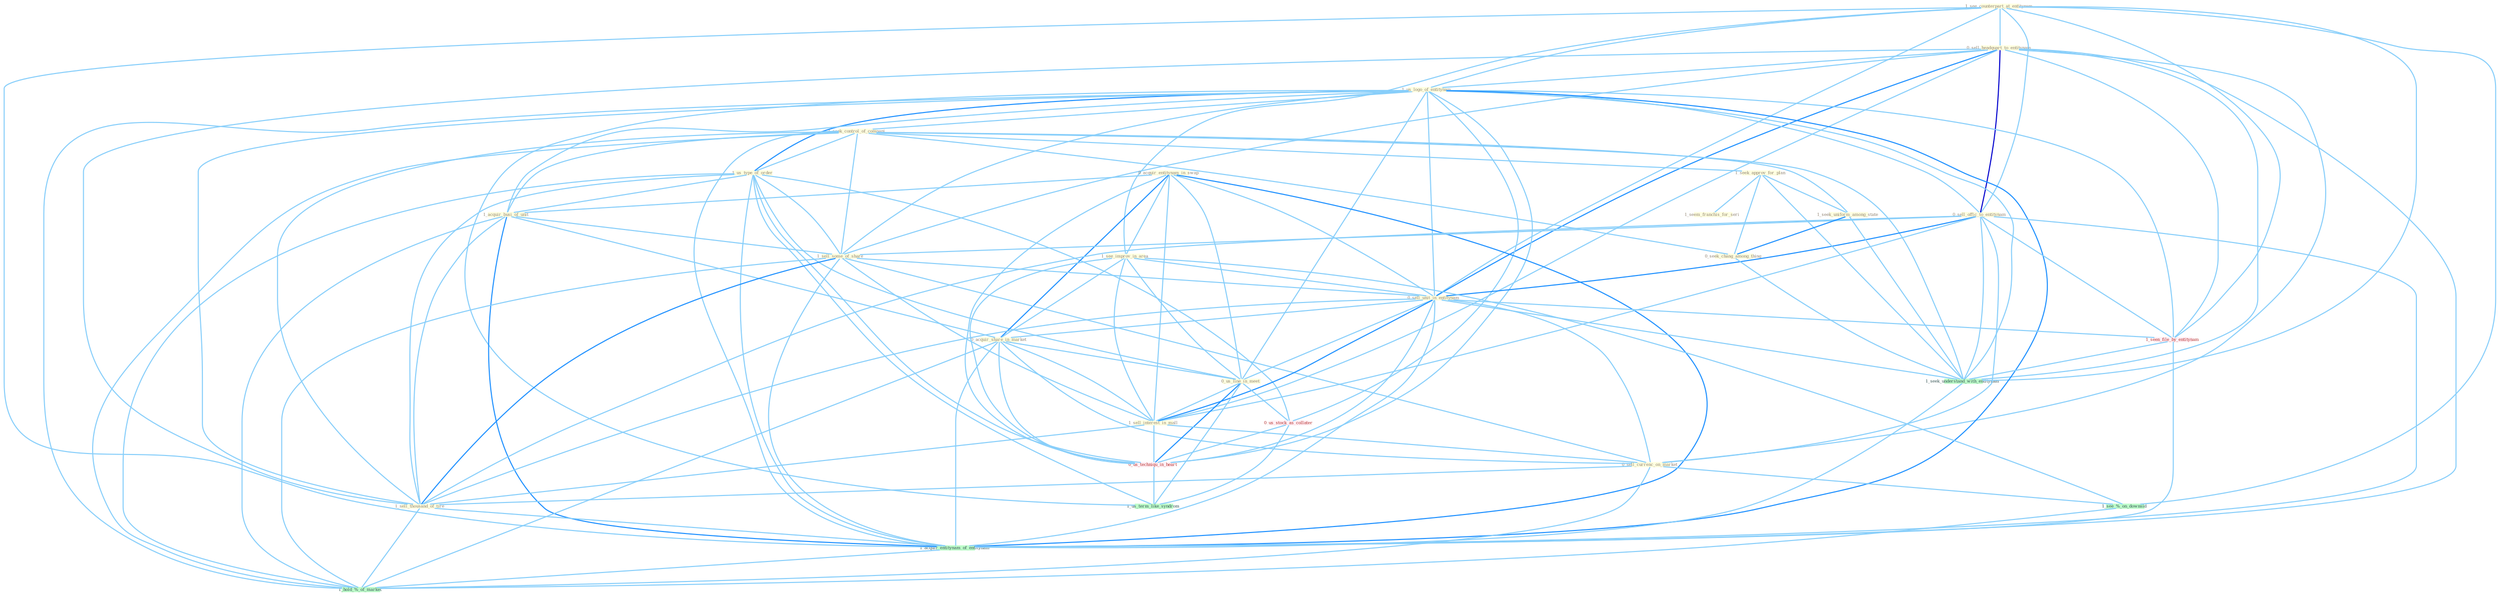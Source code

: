 Graph G{ 
    node
    [shape=polygon,style=filled,width=.5,height=.06,color="#BDFCC9",fixedsize=true,fontsize=4,
    fontcolor="#2f4f4f"];
    {node
    [color="#ffffe0", fontcolor="#8b7d6b"] "1_see_counterpart_at_entitynam " "0_sell_headquart_to_entitynam " "1_us_logo_of_entitynam " "1_seek_control_of_compani " "1_us_type_of_order " "0_acquir_entitynam_in_swap " "1_acquir_busi_of_unit " "0_sell_offic_to_entitynam " "1_seek_approv_for_plan " "1_seek_uniform_among_state " "1_sell_some_of_share " "1_see_improv_in_area " "1_seem_franchis_for_seri " "0_sell_unit_in_entitynam " "0_acquir_share_in_market " "0_us_line_in_meet " "1_sell_interest_in_mall " "0_sell_currenc_on_market " "0_seek_chang_among_thing " "1_sell_thousand_of_tire "}
{node [color="#fff0f5", fontcolor="#b22222"] "1_seen_file_by_entitynam " "0_us_stock_as_collater " "0_us_techniqu_in_heart "}
edge [color="#B0E2FF"];

	"1_see_counterpart_at_entitynam " -- "0_sell_headquart_to_entitynam " [w="1", color="#87cefa" ];
	"1_see_counterpart_at_entitynam " -- "1_us_logo_of_entitynam " [w="1", color="#87cefa" ];
	"1_see_counterpart_at_entitynam " -- "0_sell_offic_to_entitynam " [w="1", color="#87cefa" ];
	"1_see_counterpart_at_entitynam " -- "1_see_improv_in_area " [w="1", color="#87cefa" ];
	"1_see_counterpart_at_entitynam " -- "0_sell_unit_in_entitynam " [w="1", color="#87cefa" ];
	"1_see_counterpart_at_entitynam " -- "1_seen_file_by_entitynam " [w="1", color="#87cefa" ];
	"1_see_counterpart_at_entitynam " -- "1_seek_understand_with_entitynam " [w="1", color="#87cefa" ];
	"1_see_counterpart_at_entitynam " -- "1_acquir_entitynam_of_entitynam " [w="1", color="#87cefa" ];
	"1_see_counterpart_at_entitynam " -- "1_see_%_on_downsid " [w="1", color="#87cefa" ];
	"0_sell_headquart_to_entitynam " -- "1_us_logo_of_entitynam " [w="1", color="#87cefa" ];
	"0_sell_headquart_to_entitynam " -- "0_sell_offic_to_entitynam " [w="3", color="#0000cd" , len=0.6];
	"0_sell_headquart_to_entitynam " -- "1_sell_some_of_share " [w="1", color="#87cefa" ];
	"0_sell_headquart_to_entitynam " -- "0_sell_unit_in_entitynam " [w="2", color="#1e90ff" , len=0.8];
	"0_sell_headquart_to_entitynam " -- "1_sell_interest_in_mall " [w="1", color="#87cefa" ];
	"0_sell_headquart_to_entitynam " -- "0_sell_currenc_on_market " [w="1", color="#87cefa" ];
	"0_sell_headquart_to_entitynam " -- "1_sell_thousand_of_tire " [w="1", color="#87cefa" ];
	"0_sell_headquart_to_entitynam " -- "1_seen_file_by_entitynam " [w="1", color="#87cefa" ];
	"0_sell_headquart_to_entitynam " -- "1_seek_understand_with_entitynam " [w="1", color="#87cefa" ];
	"0_sell_headquart_to_entitynam " -- "1_acquir_entitynam_of_entitynam " [w="1", color="#87cefa" ];
	"1_us_logo_of_entitynam " -- "1_seek_control_of_compani " [w="1", color="#87cefa" ];
	"1_us_logo_of_entitynam " -- "1_us_type_of_order " [w="2", color="#1e90ff" , len=0.8];
	"1_us_logo_of_entitynam " -- "1_acquir_busi_of_unit " [w="1", color="#87cefa" ];
	"1_us_logo_of_entitynam " -- "0_sell_offic_to_entitynam " [w="1", color="#87cefa" ];
	"1_us_logo_of_entitynam " -- "1_sell_some_of_share " [w="1", color="#87cefa" ];
	"1_us_logo_of_entitynam " -- "0_sell_unit_in_entitynam " [w="1", color="#87cefa" ];
	"1_us_logo_of_entitynam " -- "0_us_line_in_meet " [w="1", color="#87cefa" ];
	"1_us_logo_of_entitynam " -- "1_sell_thousand_of_tire " [w="1", color="#87cefa" ];
	"1_us_logo_of_entitynam " -- "1_seen_file_by_entitynam " [w="1", color="#87cefa" ];
	"1_us_logo_of_entitynam " -- "0_us_stock_as_collater " [w="1", color="#87cefa" ];
	"1_us_logo_of_entitynam " -- "1_seek_understand_with_entitynam " [w="1", color="#87cefa" ];
	"1_us_logo_of_entitynam " -- "1_acquir_entitynam_of_entitynam " [w="2", color="#1e90ff" , len=0.8];
	"1_us_logo_of_entitynam " -- "0_us_techniqu_in_heart " [w="1", color="#87cefa" ];
	"1_us_logo_of_entitynam " -- "1_us_term_like_syndrom " [w="1", color="#87cefa" ];
	"1_us_logo_of_entitynam " -- "1_hold_%_of_market " [w="1", color="#87cefa" ];
	"1_seek_control_of_compani " -- "1_us_type_of_order " [w="1", color="#87cefa" ];
	"1_seek_control_of_compani " -- "1_acquir_busi_of_unit " [w="1", color="#87cefa" ];
	"1_seek_control_of_compani " -- "1_seek_approv_for_plan " [w="1", color="#87cefa" ];
	"1_seek_control_of_compani " -- "1_seek_uniform_among_state " [w="1", color="#87cefa" ];
	"1_seek_control_of_compani " -- "1_sell_some_of_share " [w="1", color="#87cefa" ];
	"1_seek_control_of_compani " -- "0_seek_chang_among_thing " [w="1", color="#87cefa" ];
	"1_seek_control_of_compani " -- "1_sell_thousand_of_tire " [w="1", color="#87cefa" ];
	"1_seek_control_of_compani " -- "1_seek_understand_with_entitynam " [w="1", color="#87cefa" ];
	"1_seek_control_of_compani " -- "1_acquir_entitynam_of_entitynam " [w="1", color="#87cefa" ];
	"1_seek_control_of_compani " -- "1_hold_%_of_market " [w="1", color="#87cefa" ];
	"1_us_type_of_order " -- "1_acquir_busi_of_unit " [w="1", color="#87cefa" ];
	"1_us_type_of_order " -- "1_sell_some_of_share " [w="1", color="#87cefa" ];
	"1_us_type_of_order " -- "0_us_line_in_meet " [w="1", color="#87cefa" ];
	"1_us_type_of_order " -- "1_sell_thousand_of_tire " [w="1", color="#87cefa" ];
	"1_us_type_of_order " -- "0_us_stock_as_collater " [w="1", color="#87cefa" ];
	"1_us_type_of_order " -- "1_acquir_entitynam_of_entitynam " [w="1", color="#87cefa" ];
	"1_us_type_of_order " -- "0_us_techniqu_in_heart " [w="1", color="#87cefa" ];
	"1_us_type_of_order " -- "1_us_term_like_syndrom " [w="1", color="#87cefa" ];
	"1_us_type_of_order " -- "1_hold_%_of_market " [w="1", color="#87cefa" ];
	"0_acquir_entitynam_in_swap " -- "1_acquir_busi_of_unit " [w="1", color="#87cefa" ];
	"0_acquir_entitynam_in_swap " -- "1_see_improv_in_area " [w="1", color="#87cefa" ];
	"0_acquir_entitynam_in_swap " -- "0_sell_unit_in_entitynam " [w="1", color="#87cefa" ];
	"0_acquir_entitynam_in_swap " -- "0_acquir_share_in_market " [w="2", color="#1e90ff" , len=0.8];
	"0_acquir_entitynam_in_swap " -- "0_us_line_in_meet " [w="1", color="#87cefa" ];
	"0_acquir_entitynam_in_swap " -- "1_sell_interest_in_mall " [w="1", color="#87cefa" ];
	"0_acquir_entitynam_in_swap " -- "1_acquir_entitynam_of_entitynam " [w="2", color="#1e90ff" , len=0.8];
	"0_acquir_entitynam_in_swap " -- "0_us_techniqu_in_heart " [w="1", color="#87cefa" ];
	"1_acquir_busi_of_unit " -- "1_sell_some_of_share " [w="1", color="#87cefa" ];
	"1_acquir_busi_of_unit " -- "0_acquir_share_in_market " [w="1", color="#87cefa" ];
	"1_acquir_busi_of_unit " -- "1_sell_thousand_of_tire " [w="1", color="#87cefa" ];
	"1_acquir_busi_of_unit " -- "1_acquir_entitynam_of_entitynam " [w="2", color="#1e90ff" , len=0.8];
	"1_acquir_busi_of_unit " -- "1_hold_%_of_market " [w="1", color="#87cefa" ];
	"0_sell_offic_to_entitynam " -- "1_sell_some_of_share " [w="1", color="#87cefa" ];
	"0_sell_offic_to_entitynam " -- "0_sell_unit_in_entitynam " [w="2", color="#1e90ff" , len=0.8];
	"0_sell_offic_to_entitynam " -- "1_sell_interest_in_mall " [w="1", color="#87cefa" ];
	"0_sell_offic_to_entitynam " -- "0_sell_currenc_on_market " [w="1", color="#87cefa" ];
	"0_sell_offic_to_entitynam " -- "1_sell_thousand_of_tire " [w="1", color="#87cefa" ];
	"0_sell_offic_to_entitynam " -- "1_seen_file_by_entitynam " [w="1", color="#87cefa" ];
	"0_sell_offic_to_entitynam " -- "1_seek_understand_with_entitynam " [w="1", color="#87cefa" ];
	"0_sell_offic_to_entitynam " -- "1_acquir_entitynam_of_entitynam " [w="1", color="#87cefa" ];
	"1_seek_approv_for_plan " -- "1_seek_uniform_among_state " [w="1", color="#87cefa" ];
	"1_seek_approv_for_plan " -- "1_seem_franchis_for_seri " [w="1", color="#87cefa" ];
	"1_seek_approv_for_plan " -- "0_seek_chang_among_thing " [w="1", color="#87cefa" ];
	"1_seek_approv_for_plan " -- "1_seek_understand_with_entitynam " [w="1", color="#87cefa" ];
	"1_seek_uniform_among_state " -- "0_seek_chang_among_thing " [w="2", color="#1e90ff" , len=0.8];
	"1_seek_uniform_among_state " -- "1_seek_understand_with_entitynam " [w="1", color="#87cefa" ];
	"1_sell_some_of_share " -- "0_sell_unit_in_entitynam " [w="1", color="#87cefa" ];
	"1_sell_some_of_share " -- "1_sell_interest_in_mall " [w="1", color="#87cefa" ];
	"1_sell_some_of_share " -- "0_sell_currenc_on_market " [w="1", color="#87cefa" ];
	"1_sell_some_of_share " -- "1_sell_thousand_of_tire " [w="2", color="#1e90ff" , len=0.8];
	"1_sell_some_of_share " -- "1_acquir_entitynam_of_entitynam " [w="1", color="#87cefa" ];
	"1_sell_some_of_share " -- "1_hold_%_of_market " [w="1", color="#87cefa" ];
	"1_see_improv_in_area " -- "0_sell_unit_in_entitynam " [w="1", color="#87cefa" ];
	"1_see_improv_in_area " -- "0_acquir_share_in_market " [w="1", color="#87cefa" ];
	"1_see_improv_in_area " -- "0_us_line_in_meet " [w="1", color="#87cefa" ];
	"1_see_improv_in_area " -- "1_sell_interest_in_mall " [w="1", color="#87cefa" ];
	"1_see_improv_in_area " -- "0_us_techniqu_in_heart " [w="1", color="#87cefa" ];
	"1_see_improv_in_area " -- "1_see_%_on_downsid " [w="1", color="#87cefa" ];
	"0_sell_unit_in_entitynam " -- "0_acquir_share_in_market " [w="1", color="#87cefa" ];
	"0_sell_unit_in_entitynam " -- "0_us_line_in_meet " [w="1", color="#87cefa" ];
	"0_sell_unit_in_entitynam " -- "1_sell_interest_in_mall " [w="2", color="#1e90ff" , len=0.8];
	"0_sell_unit_in_entitynam " -- "0_sell_currenc_on_market " [w="1", color="#87cefa" ];
	"0_sell_unit_in_entitynam " -- "1_sell_thousand_of_tire " [w="1", color="#87cefa" ];
	"0_sell_unit_in_entitynam " -- "1_seen_file_by_entitynam " [w="1", color="#87cefa" ];
	"0_sell_unit_in_entitynam " -- "1_seek_understand_with_entitynam " [w="1", color="#87cefa" ];
	"0_sell_unit_in_entitynam " -- "1_acquir_entitynam_of_entitynam " [w="1", color="#87cefa" ];
	"0_sell_unit_in_entitynam " -- "0_us_techniqu_in_heart " [w="1", color="#87cefa" ];
	"0_acquir_share_in_market " -- "0_us_line_in_meet " [w="1", color="#87cefa" ];
	"0_acquir_share_in_market " -- "1_sell_interest_in_mall " [w="1", color="#87cefa" ];
	"0_acquir_share_in_market " -- "0_sell_currenc_on_market " [w="1", color="#87cefa" ];
	"0_acquir_share_in_market " -- "1_acquir_entitynam_of_entitynam " [w="1", color="#87cefa" ];
	"0_acquir_share_in_market " -- "0_us_techniqu_in_heart " [w="1", color="#87cefa" ];
	"0_acquir_share_in_market " -- "1_hold_%_of_market " [w="1", color="#87cefa" ];
	"0_us_line_in_meet " -- "1_sell_interest_in_mall " [w="1", color="#87cefa" ];
	"0_us_line_in_meet " -- "0_us_stock_as_collater " [w="1", color="#87cefa" ];
	"0_us_line_in_meet " -- "0_us_techniqu_in_heart " [w="2", color="#1e90ff" , len=0.8];
	"0_us_line_in_meet " -- "1_us_term_like_syndrom " [w="1", color="#87cefa" ];
	"1_sell_interest_in_mall " -- "0_sell_currenc_on_market " [w="1", color="#87cefa" ];
	"1_sell_interest_in_mall " -- "1_sell_thousand_of_tire " [w="1", color="#87cefa" ];
	"1_sell_interest_in_mall " -- "0_us_techniqu_in_heart " [w="1", color="#87cefa" ];
	"0_sell_currenc_on_market " -- "1_sell_thousand_of_tire " [w="1", color="#87cefa" ];
	"0_sell_currenc_on_market " -- "1_see_%_on_downsid " [w="1", color="#87cefa" ];
	"0_sell_currenc_on_market " -- "1_hold_%_of_market " [w="1", color="#87cefa" ];
	"0_seek_chang_among_thing " -- "1_seek_understand_with_entitynam " [w="1", color="#87cefa" ];
	"1_sell_thousand_of_tire " -- "1_acquir_entitynam_of_entitynam " [w="1", color="#87cefa" ];
	"1_sell_thousand_of_tire " -- "1_hold_%_of_market " [w="1", color="#87cefa" ];
	"1_seen_file_by_entitynam " -- "1_seek_understand_with_entitynam " [w="1", color="#87cefa" ];
	"1_seen_file_by_entitynam " -- "1_acquir_entitynam_of_entitynam " [w="1", color="#87cefa" ];
	"0_us_stock_as_collater " -- "0_us_techniqu_in_heart " [w="1", color="#87cefa" ];
	"0_us_stock_as_collater " -- "1_us_term_like_syndrom " [w="1", color="#87cefa" ];
	"1_seek_understand_with_entitynam " -- "1_acquir_entitynam_of_entitynam " [w="1", color="#87cefa" ];
	"1_acquir_entitynam_of_entitynam " -- "1_hold_%_of_market " [w="1", color="#87cefa" ];
	"0_us_techniqu_in_heart " -- "1_us_term_like_syndrom " [w="1", color="#87cefa" ];
	"1_see_%_on_downsid " -- "1_hold_%_of_market " [w="1", color="#87cefa" ];
}